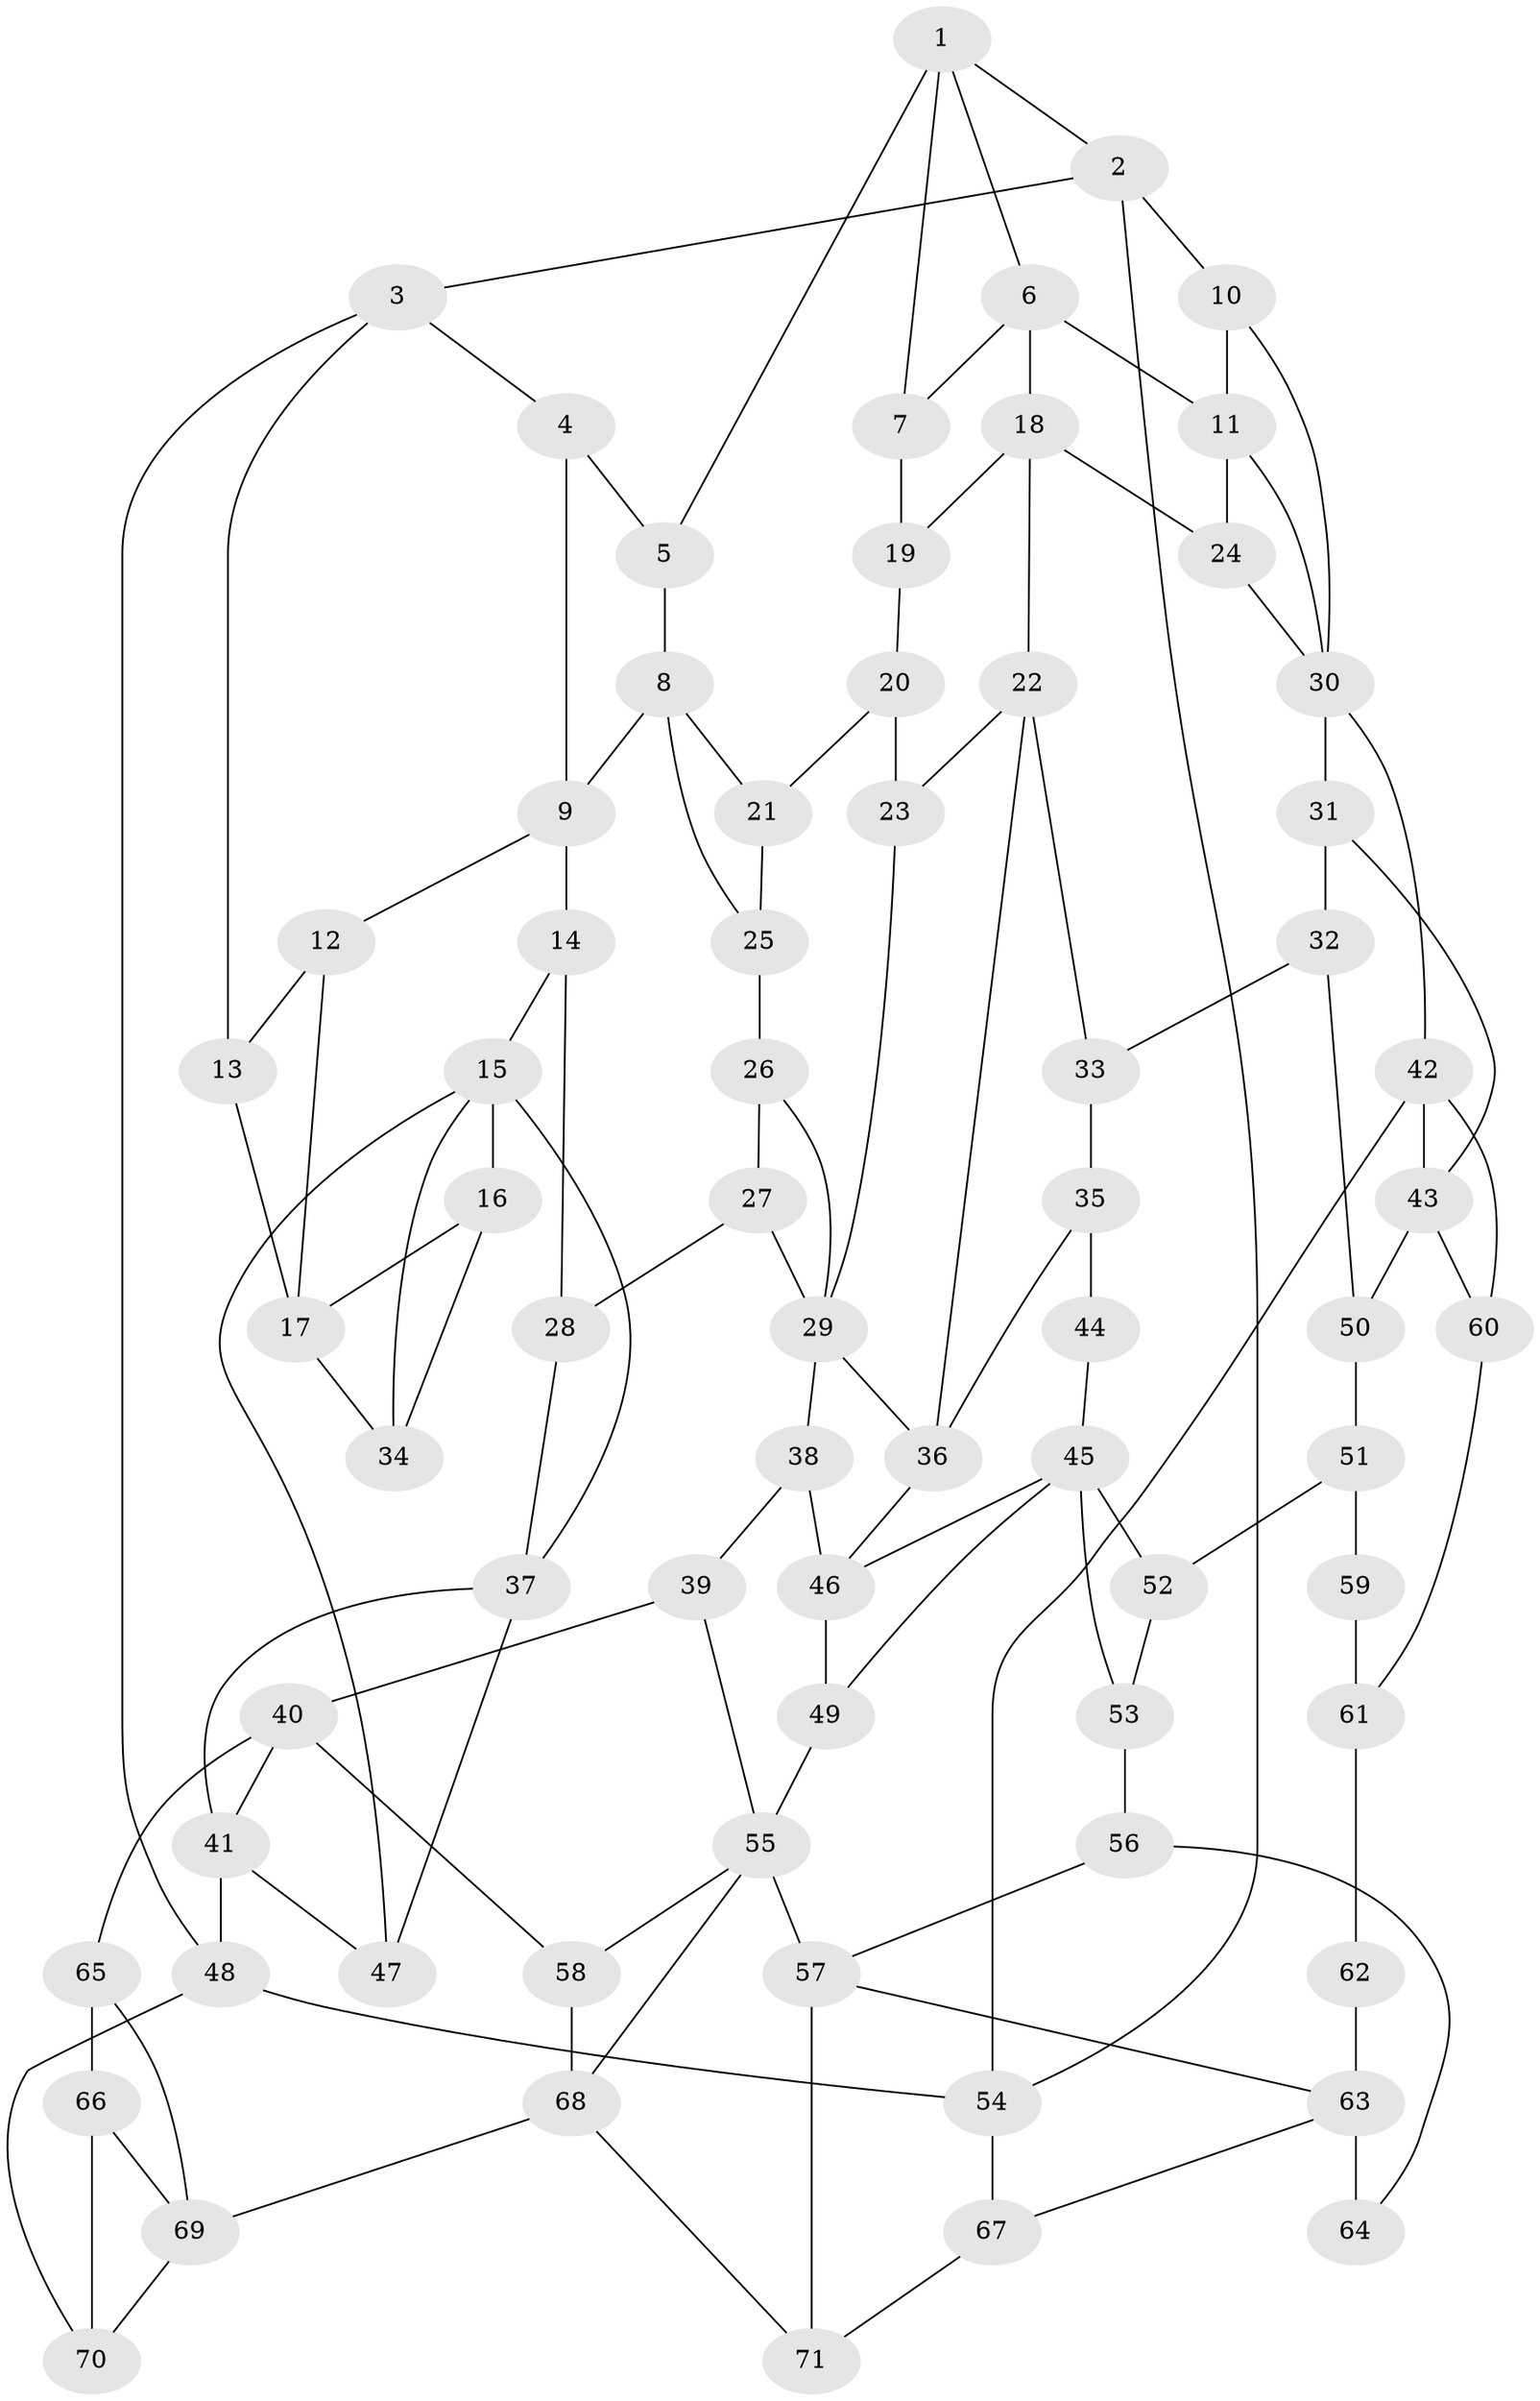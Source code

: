 // original degree distribution, {3: 0.02112676056338028, 4: 0.24647887323943662, 6: 0.24647887323943662, 5: 0.4859154929577465}
// Generated by graph-tools (version 1.1) at 2025/38/03/09/25 02:38:44]
// undirected, 71 vertices, 121 edges
graph export_dot {
graph [start="1"]
  node [color=gray90,style=filled];
  1;
  2;
  3;
  4;
  5;
  6;
  7;
  8;
  9;
  10;
  11;
  12;
  13;
  14;
  15;
  16;
  17;
  18;
  19;
  20;
  21;
  22;
  23;
  24;
  25;
  26;
  27;
  28;
  29;
  30;
  31;
  32;
  33;
  34;
  35;
  36;
  37;
  38;
  39;
  40;
  41;
  42;
  43;
  44;
  45;
  46;
  47;
  48;
  49;
  50;
  51;
  52;
  53;
  54;
  55;
  56;
  57;
  58;
  59;
  60;
  61;
  62;
  63;
  64;
  65;
  66;
  67;
  68;
  69;
  70;
  71;
  1 -- 2 [weight=1.0];
  1 -- 5 [weight=1.0];
  1 -- 6 [weight=1.0];
  1 -- 7 [weight=1.0];
  2 -- 3 [weight=1.0];
  2 -- 10 [weight=1.0];
  2 -- 54 [weight=1.0];
  3 -- 4 [weight=1.0];
  3 -- 13 [weight=1.0];
  3 -- 48 [weight=1.0];
  4 -- 5 [weight=1.0];
  4 -- 9 [weight=1.0];
  5 -- 8 [weight=2.0];
  6 -- 7 [weight=1.0];
  6 -- 11 [weight=2.0];
  6 -- 18 [weight=1.0];
  7 -- 19 [weight=1.0];
  8 -- 9 [weight=2.0];
  8 -- 21 [weight=1.0];
  8 -- 25 [weight=1.0];
  9 -- 12 [weight=1.0];
  9 -- 14 [weight=1.0];
  10 -- 11 [weight=1.0];
  10 -- 30 [weight=1.0];
  11 -- 24 [weight=1.0];
  11 -- 30 [weight=2.0];
  12 -- 13 [weight=1.0];
  12 -- 17 [weight=1.0];
  13 -- 17 [weight=1.0];
  14 -- 15 [weight=1.0];
  14 -- 28 [weight=1.0];
  15 -- 16 [weight=1.0];
  15 -- 34 [weight=1.0];
  15 -- 37 [weight=1.0];
  15 -- 47 [weight=1.0];
  16 -- 17 [weight=1.0];
  16 -- 34 [weight=1.0];
  17 -- 34 [weight=1.0];
  18 -- 19 [weight=1.0];
  18 -- 22 [weight=2.0];
  18 -- 24 [weight=1.0];
  19 -- 20 [weight=1.0];
  20 -- 21 [weight=1.0];
  20 -- 23 [weight=1.0];
  21 -- 25 [weight=1.0];
  22 -- 23 [weight=2.0];
  22 -- 33 [weight=1.0];
  22 -- 36 [weight=1.0];
  23 -- 29 [weight=1.0];
  24 -- 30 [weight=1.0];
  25 -- 26 [weight=1.0];
  26 -- 27 [weight=1.0];
  26 -- 29 [weight=1.0];
  27 -- 28 [weight=1.0];
  27 -- 29 [weight=1.0];
  28 -- 37 [weight=1.0];
  29 -- 36 [weight=1.0];
  29 -- 38 [weight=2.0];
  30 -- 31 [weight=1.0];
  30 -- 42 [weight=1.0];
  31 -- 32 [weight=1.0];
  31 -- 43 [weight=1.0];
  32 -- 33 [weight=1.0];
  32 -- 50 [weight=1.0];
  33 -- 35 [weight=1.0];
  35 -- 36 [weight=1.0];
  35 -- 44 [weight=1.0];
  36 -- 46 [weight=1.0];
  37 -- 41 [weight=1.0];
  37 -- 47 [weight=1.0];
  38 -- 39 [weight=2.0];
  38 -- 46 [weight=2.0];
  39 -- 40 [weight=1.0];
  39 -- 55 [weight=1.0];
  40 -- 41 [weight=2.0];
  40 -- 58 [weight=1.0];
  40 -- 65 [weight=2.0];
  41 -- 47 [weight=1.0];
  41 -- 48 [weight=1.0];
  42 -- 43 [weight=2.0];
  42 -- 54 [weight=1.0];
  42 -- 60 [weight=1.0];
  43 -- 50 [weight=1.0];
  43 -- 60 [weight=1.0];
  44 -- 45 [weight=2.0];
  45 -- 46 [weight=1.0];
  45 -- 49 [weight=1.0];
  45 -- 52 [weight=1.0];
  45 -- 53 [weight=1.0];
  46 -- 49 [weight=1.0];
  48 -- 54 [weight=1.0];
  48 -- 70 [weight=1.0];
  49 -- 55 [weight=1.0];
  50 -- 51 [weight=1.0];
  51 -- 52 [weight=1.0];
  51 -- 59 [weight=1.0];
  52 -- 53 [weight=1.0];
  53 -- 56 [weight=1.0];
  54 -- 67 [weight=1.0];
  55 -- 57 [weight=2.0];
  55 -- 58 [weight=1.0];
  55 -- 68 [weight=1.0];
  56 -- 57 [weight=1.0];
  56 -- 64 [weight=1.0];
  57 -- 63 [weight=1.0];
  57 -- 71 [weight=2.0];
  58 -- 68 [weight=1.0];
  59 -- 61 [weight=1.0];
  60 -- 61 [weight=1.0];
  61 -- 62 [weight=1.0];
  62 -- 63 [weight=2.0];
  63 -- 64 [weight=2.0];
  63 -- 67 [weight=1.0];
  65 -- 66 [weight=3.0];
  65 -- 69 [weight=1.0];
  66 -- 69 [weight=2.0];
  66 -- 70 [weight=1.0];
  67 -- 71 [weight=1.0];
  68 -- 69 [weight=2.0];
  68 -- 71 [weight=1.0];
  69 -- 70 [weight=1.0];
}
